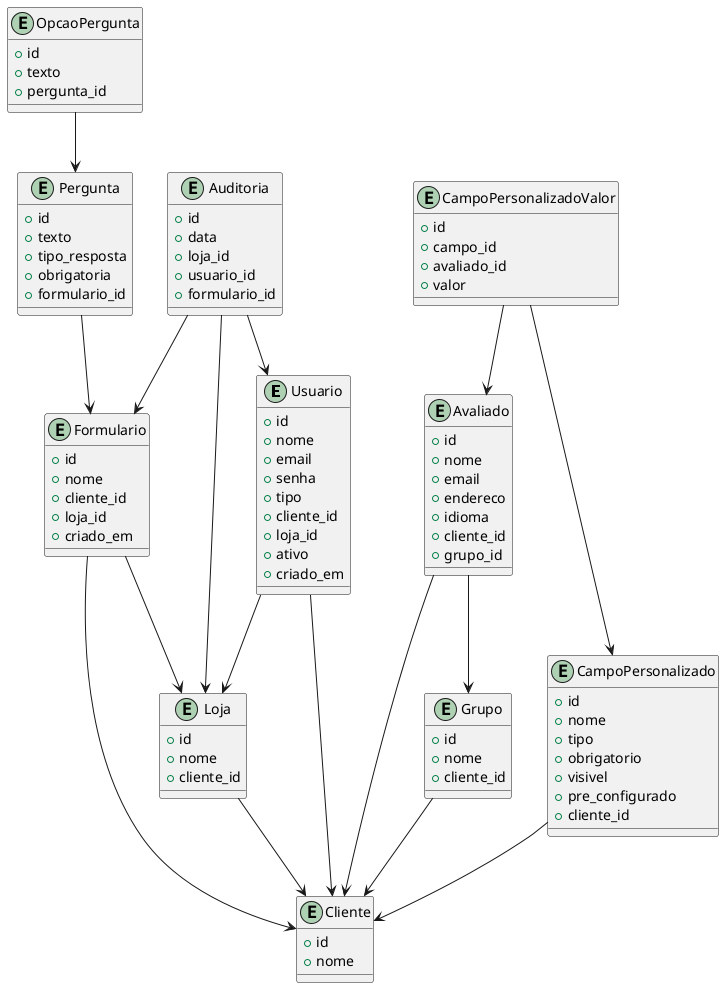 
@startuml
entity Usuario {
  + id
  + nome
  + email
  + senha
  + tipo
  + cliente_id
  + loja_id
  + ativo
  + criado_em
}

entity Cliente {
  + id
  + nome
}

entity Loja {
  + id
  + nome
  + cliente_id
}

entity Formulario {
  + id
  + nome
  + cliente_id
  + loja_id
  + criado_em
}

entity Pergunta {
  + id
  + texto
  + tipo_resposta
  + obrigatoria
  + formulario_id
}

entity OpcaoPergunta {
  + id
  + texto
  + pergunta_id
}

entity Auditoria {
  + id
  + data
  + loja_id
  + usuario_id
  + formulario_id
}

entity Grupo {
  + id
  + nome
  + cliente_id
}

entity Avaliado {
  + id
  + nome
  + email
  + endereco
  + idioma
  + cliente_id
  + grupo_id
}

entity CampoPersonalizado {
  + id
  + nome
  + tipo
  + obrigatorio
  + visivel
  + pre_configurado
  + cliente_id
}

entity CampoPersonalizadoValor {
  + id
  + campo_id
  + avaliado_id
  + valor
}

Usuario --> Cliente
Usuario --> Loja
Loja --> Cliente
Formulario --> Cliente
Formulario --> Loja
Pergunta --> Formulario
OpcaoPergunta --> Pergunta
Auditoria --> Loja
Auditoria --> Usuario
Auditoria --> Formulario
Grupo --> Cliente
Avaliado --> Cliente
Avaliado --> Grupo
CampoPersonalizado --> Cliente
CampoPersonalizadoValor --> CampoPersonalizado
CampoPersonalizadoValor --> Avaliado
@enduml
